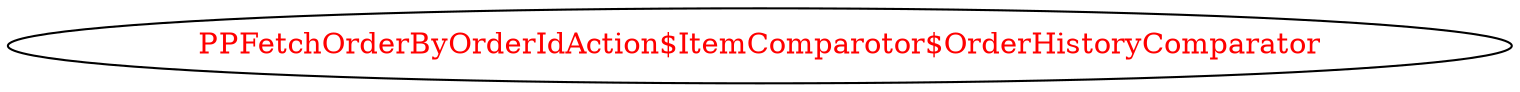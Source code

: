 digraph dependencyGraph {
 concentrate=true;
 ranksep="2.0";
 rankdir="LR"; 
 splines="ortho";
"PPFetchOrderByOrderIdAction$ItemComparotor$OrderHistoryComparator" [fontcolor="red"];
}